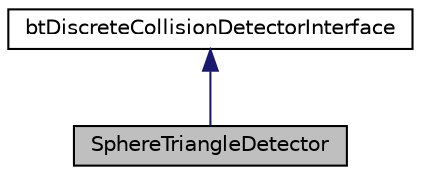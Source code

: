 digraph G
{
  edge [fontname="Helvetica",fontsize="10",labelfontname="Helvetica",labelfontsize="10"];
  node [fontname="Helvetica",fontsize="10",shape=record];
  Node1 [label="SphereTriangleDetector",height=0.2,width=0.4,color="black", fillcolor="grey75", style="filled" fontcolor="black"];
  Node2 -> Node1 [dir="back",color="midnightblue",fontsize="10",style="solid",fontname="Helvetica"];
  Node2 [label="btDiscreteCollisionDetectorInterface",height=0.2,width=0.4,color="black", fillcolor="white", style="filled",URL="$structbtDiscreteCollisionDetectorInterface.html",tooltip="This interface is made to be used by an iterative approach to do TimeOfImpact calculations This inter..."];
}
